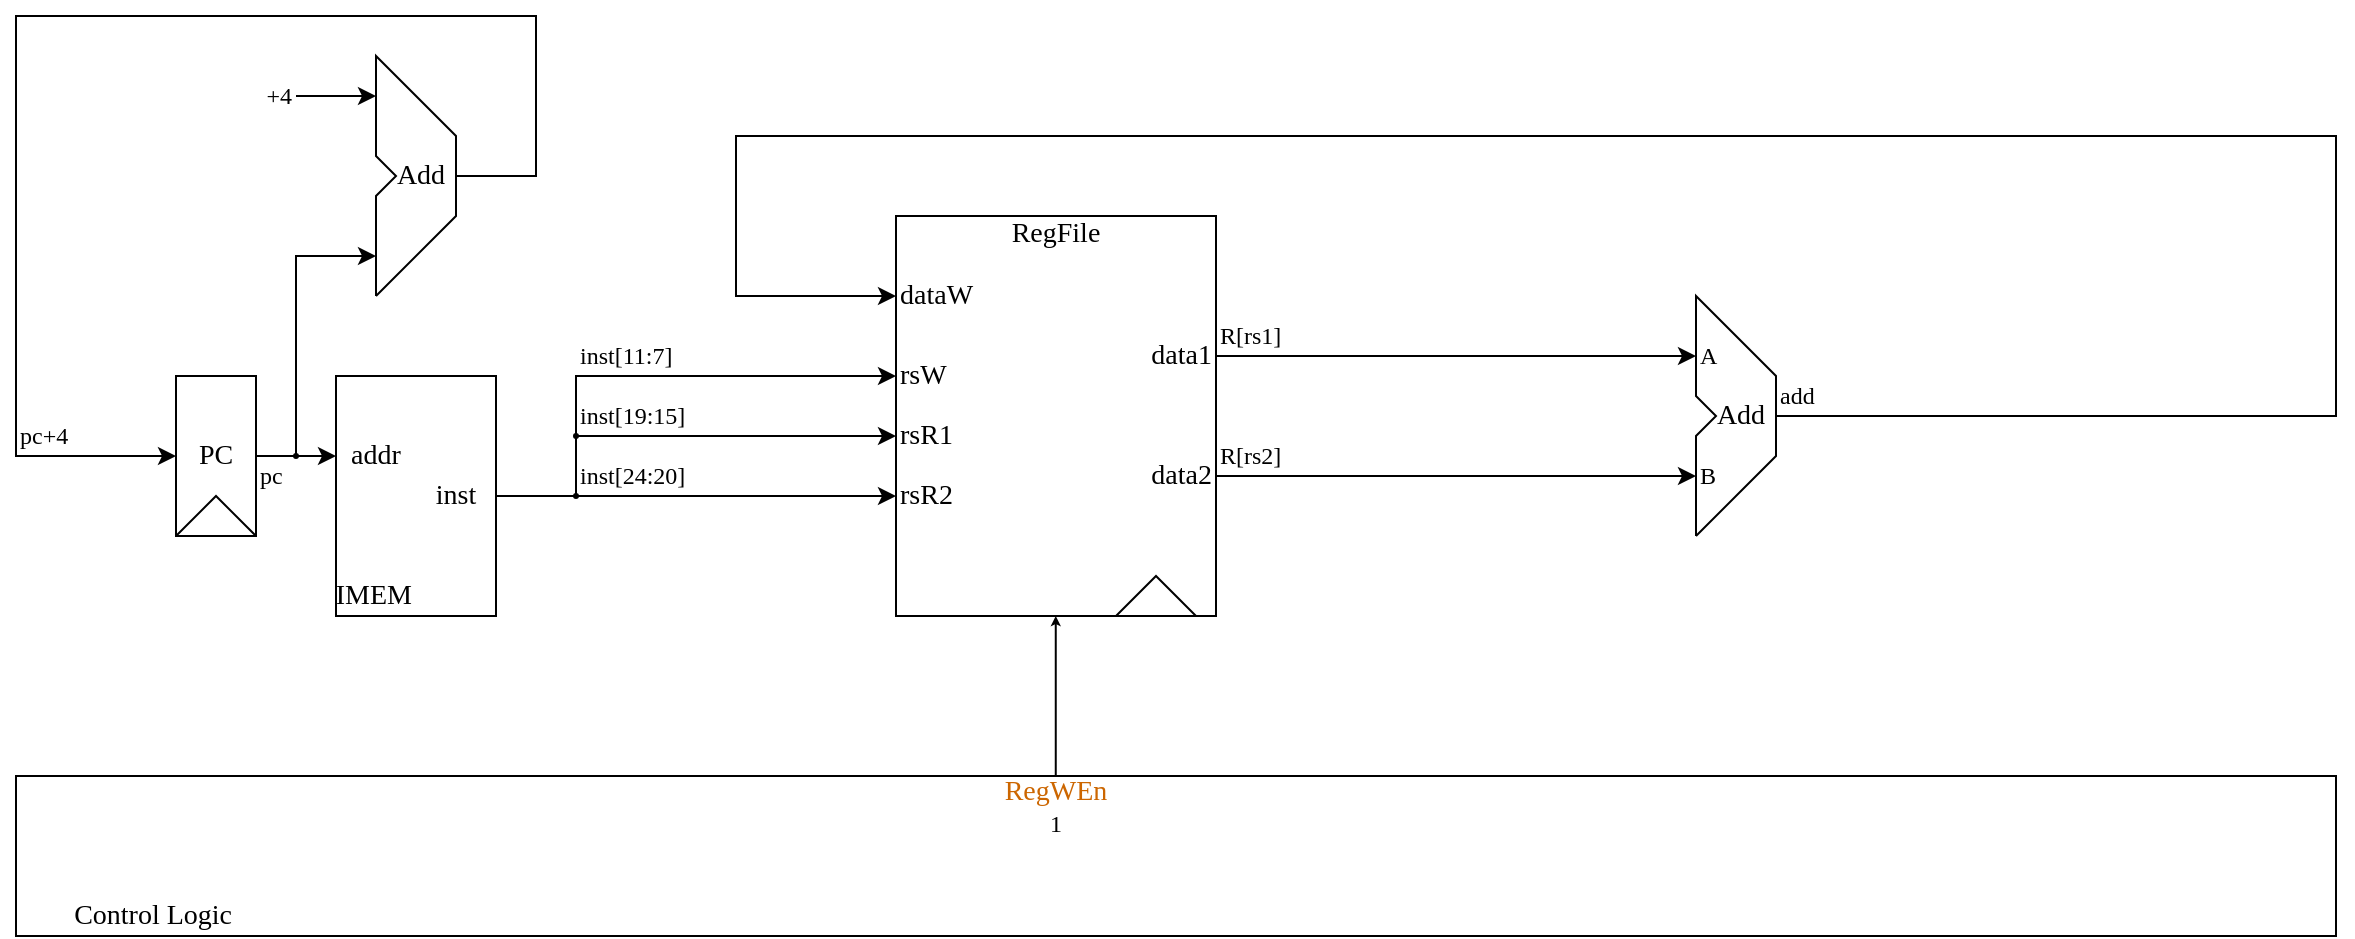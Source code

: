 <mxfile version="24.7.5">
  <diagram name="第 1 页" id="huckOj3Etd9BhcJPRhfS">
    <mxGraphModel dx="1282" dy="316" grid="1" gridSize="10" guides="1" tooltips="1" connect="1" arrows="1" fold="1" page="0" pageScale="1" pageWidth="827" pageHeight="1169" math="0" shadow="0">
      <root>
        <mxCell id="0" />
        <mxCell id="1" parent="0" />
        <mxCell id="O1hQJYMaAqLJGhxnyRPd-10" value="" style="group;fontFamily=Ubuntu mono;" parent="1" vertex="1" connectable="0">
          <mxGeometry x="-320" y="360" width="40" height="80" as="geometry" />
        </mxCell>
        <mxCell id="O1hQJYMaAqLJGhxnyRPd-11" value="&lt;font style=&quot;font-size: 14px;&quot;&gt;PC&lt;/font&gt;" style="rounded=0;whiteSpace=wrap;html=1;fontFamily=Ubuntu mono;" parent="O1hQJYMaAqLJGhxnyRPd-10" vertex="1">
          <mxGeometry width="40" height="80" as="geometry" />
        </mxCell>
        <mxCell id="O1hQJYMaAqLJGhxnyRPd-12" value="" style="endArrow=none;html=1;rounded=0;exitX=0;exitY=1;exitDx=0;exitDy=0;fontFamily=Ubuntu mono;" parent="O1hQJYMaAqLJGhxnyRPd-10" source="O1hQJYMaAqLJGhxnyRPd-11" edge="1">
          <mxGeometry width="50" height="50" relative="1" as="geometry">
            <mxPoint x="20" y="80" as="sourcePoint" />
            <mxPoint x="40" y="80" as="targetPoint" />
            <Array as="points">
              <mxPoint x="20" y="60" />
            </Array>
          </mxGeometry>
        </mxCell>
        <mxCell id="O1hQJYMaAqLJGhxnyRPd-26" value="" style="endArrow=classic;html=1;rounded=0;fontFamily=Ubuntu mono;entryX=0;entryY=0.5;entryDx=0;entryDy=0;" parent="1" target="O1hQJYMaAqLJGhxnyRPd-11" edge="1">
          <mxGeometry width="50" height="50" relative="1" as="geometry">
            <mxPoint x="-180" y="260" as="sourcePoint" />
            <mxPoint x="-140" y="260" as="targetPoint" />
            <Array as="points">
              <mxPoint x="-140" y="260" />
              <mxPoint x="-140" y="180" />
              <mxPoint x="-400" y="180" />
              <mxPoint x="-400" y="400" />
            </Array>
          </mxGeometry>
        </mxCell>
        <mxCell id="O1hQJYMaAqLJGhxnyRPd-27" value="" style="endArrow=classic;html=1;rounded=0;fontFamily=Ubuntu mono;" parent="1" edge="1">
          <mxGeometry width="50" height="50" relative="1" as="geometry">
            <mxPoint x="-260" y="220" as="sourcePoint" />
            <mxPoint x="-220" y="220" as="targetPoint" />
          </mxGeometry>
        </mxCell>
        <mxCell id="O1hQJYMaAqLJGhxnyRPd-28" value="" style="endArrow=classic;html=1;rounded=0;fontFamily=Ubuntu mono;startArrow=oval;startFill=1;startSize=2;" parent="1" edge="1">
          <mxGeometry width="50" height="50" relative="1" as="geometry">
            <mxPoint x="-260" y="400" as="sourcePoint" />
            <mxPoint x="-220" y="300" as="targetPoint" />
            <Array as="points">
              <mxPoint x="-260" y="300" />
            </Array>
          </mxGeometry>
        </mxCell>
        <mxCell id="O1hQJYMaAqLJGhxnyRPd-29" value="&lt;font style=&quot;font-size: 12px;&quot;&gt;+4&lt;/font&gt;" style="text;strokeColor=none;align=right;fillColor=none;html=1;verticalAlign=middle;whiteSpace=wrap;rounded=0;fontFamily=Ubuntu mono;fontSize=12;" parent="1" vertex="1">
          <mxGeometry x="-280" y="215" width="20" height="10" as="geometry" />
        </mxCell>
        <mxCell id="O1hQJYMaAqLJGhxnyRPd-37" style="edgeStyle=orthogonalEdgeStyle;rounded=0;orthogonalLoop=1;jettySize=auto;html=1;entryX=0;entryY=0.5;entryDx=0;entryDy=0;fontFamily=Ubuntu mono;" parent="1" source="O1hQJYMaAqLJGhxnyRPd-11" target="O1hQJYMaAqLJGhxnyRPd-34" edge="1">
          <mxGeometry relative="1" as="geometry" />
        </mxCell>
        <mxCell id="O1hQJYMaAqLJGhxnyRPd-40" value="" style="endArrow=classic;html=1;rounded=0;entryX=0;entryY=0.5;entryDx=0;entryDy=0;fontFamily=Ubuntu mono;" parent="1" target="O1hQJYMaAqLJGhxnyRPd-21" edge="1">
          <mxGeometry width="50" height="50" relative="1" as="geometry">
            <mxPoint x="-160" y="420" as="sourcePoint" />
            <mxPoint x="-110" y="370" as="targetPoint" />
          </mxGeometry>
        </mxCell>
        <mxCell id="O1hQJYMaAqLJGhxnyRPd-41" value="" style="endArrow=classic;html=1;rounded=0;entryX=0;entryY=0.5;entryDx=0;entryDy=0;startArrow=oval;startFill=1;startSize=2;fontFamily=Ubuntu mono;" parent="1" target="O1hQJYMaAqLJGhxnyRPd-15" edge="1">
          <mxGeometry width="50" height="50" relative="1" as="geometry">
            <mxPoint x="-120" y="390" as="sourcePoint" />
            <mxPoint x="-120" y="360" as="targetPoint" />
            <Array as="points">
              <mxPoint x="-120" y="360" />
            </Array>
          </mxGeometry>
        </mxCell>
        <mxCell id="O1hQJYMaAqLJGhxnyRPd-42" value="" style="endArrow=classic;html=1;rounded=0;entryX=0;entryY=0.5;entryDx=0;entryDy=0;endSize=6;startSize=2;startArrow=oval;startFill=1;fontFamily=Ubuntu mono;" parent="1" target="O1hQJYMaAqLJGhxnyRPd-16" edge="1">
          <mxGeometry width="50" height="50" relative="1" as="geometry">
            <mxPoint x="-120" y="420" as="sourcePoint" />
            <mxPoint x="-70" y="340" as="targetPoint" />
            <Array as="points">
              <mxPoint x="-120" y="390" />
            </Array>
          </mxGeometry>
        </mxCell>
        <mxCell id="O1hQJYMaAqLJGhxnyRPd-46" style="edgeStyle=orthogonalEdgeStyle;rounded=0;orthogonalLoop=1;jettySize=auto;html=1;entryX=0;entryY=0.5;entryDx=0;entryDy=0;fontFamily=Ubuntu mono;" parent="1" source="O1hQJYMaAqLJGhxnyRPd-19" target="O1hQJYMaAqLJGhxnyRPd-43" edge="1">
          <mxGeometry relative="1" as="geometry" />
        </mxCell>
        <mxCell id="O1hQJYMaAqLJGhxnyRPd-47" style="edgeStyle=orthogonalEdgeStyle;rounded=0;orthogonalLoop=1;jettySize=auto;html=1;entryX=0;entryY=0.5;entryDx=0;entryDy=0;fontFamily=Ubuntu mono;" parent="1" source="O1hQJYMaAqLJGhxnyRPd-20" target="O1hQJYMaAqLJGhxnyRPd-45" edge="1">
          <mxGeometry relative="1" as="geometry" />
        </mxCell>
        <mxCell id="O1hQJYMaAqLJGhxnyRPd-49" value="" style="endArrow=classic;html=1;rounded=0;entryX=0;entryY=0.5;entryDx=0;entryDy=0;fontFamily=Ubuntu mono;" parent="1" target="O1hQJYMaAqLJGhxnyRPd-14" edge="1">
          <mxGeometry width="50" height="50" relative="1" as="geometry">
            <mxPoint x="480" y="380" as="sourcePoint" />
            <mxPoint x="20" y="320" as="targetPoint" />
            <Array as="points">
              <mxPoint x="760" y="380" />
              <mxPoint x="760" y="240" />
              <mxPoint x="-40" y="240" />
              <mxPoint x="-40" y="320" />
            </Array>
          </mxGeometry>
        </mxCell>
        <mxCell id="O1hQJYMaAqLJGhxnyRPd-50" value="" style="group;fontFamily=Ubuntu mono;" parent="1" vertex="1" connectable="0">
          <mxGeometry x="440" y="320" width="40" height="120" as="geometry" />
        </mxCell>
        <mxCell id="O1hQJYMaAqLJGhxnyRPd-1" value="" style="shape=parallelogram;perimeter=parallelogramPerimeter;whiteSpace=wrap;html=1;fixedSize=1;direction=south;size=40;strokeColor=none;portConstraintRotation=0;noLabel=0;fixedWidth=0;autosize=0;comic=0;treeMoving=0;fontFamily=Ubuntu mono;" parent="O1hQJYMaAqLJGhxnyRPd-50" vertex="1">
          <mxGeometry width="40" height="80" as="geometry" />
        </mxCell>
        <mxCell id="O1hQJYMaAqLJGhxnyRPd-2" value="" style="shape=parallelogram;perimeter=parallelogramPerimeter;whiteSpace=wrap;html=1;fixedSize=1;direction=south;size=40;rotation=-180;flipV=1;strokeColor=none;fontFamily=Ubuntu mono;" parent="O1hQJYMaAqLJGhxnyRPd-50" vertex="1">
          <mxGeometry y="40" width="40" height="80" as="geometry" />
        </mxCell>
        <mxCell id="O1hQJYMaAqLJGhxnyRPd-3" value="" style="endArrow=none;html=1;rounded=0;fontFamily=Ubuntu mono;" parent="O1hQJYMaAqLJGhxnyRPd-50" edge="1">
          <mxGeometry width="50" height="50" relative="1" as="geometry">
            <mxPoint y="120" as="sourcePoint" />
            <mxPoint y="120" as="targetPoint" />
            <Array as="points">
              <mxPoint x="40" y="80" />
              <mxPoint x="40" y="40" />
              <mxPoint />
              <mxPoint y="50" />
              <mxPoint x="10" y="60" />
              <mxPoint y="70" />
            </Array>
          </mxGeometry>
        </mxCell>
        <mxCell id="O1hQJYMaAqLJGhxnyRPd-4" value="&lt;font style=&quot;font-size: 14px;&quot;&gt;Add&lt;/font&gt;" style="text;strokeColor=none;align=center;fillColor=none;html=1;verticalAlign=middle;whiteSpace=wrap;rounded=0;fontFamily=Ubuntu mono;" parent="O1hQJYMaAqLJGhxnyRPd-50" vertex="1">
          <mxGeometry x="10" y="55" width="25" height="10" as="geometry" />
        </mxCell>
        <mxCell id="O1hQJYMaAqLJGhxnyRPd-43" value="&lt;font&gt;A&lt;/font&gt;" style="text;strokeColor=none;align=left;fillColor=none;html=1;verticalAlign=middle;whiteSpace=wrap;rounded=0;fontFamily=Ubuntu mono;" parent="O1hQJYMaAqLJGhxnyRPd-50" vertex="1">
          <mxGeometry y="25" width="10" height="10" as="geometry" />
        </mxCell>
        <mxCell id="O1hQJYMaAqLJGhxnyRPd-45" value="&lt;font&gt;B&lt;/font&gt;" style="text;strokeColor=none;align=left;fillColor=none;html=1;verticalAlign=middle;whiteSpace=wrap;rounded=0;fontFamily=Ubuntu mono;" parent="O1hQJYMaAqLJGhxnyRPd-50" vertex="1">
          <mxGeometry y="85" width="10" height="10" as="geometry" />
        </mxCell>
        <mxCell id="O1hQJYMaAqLJGhxnyRPd-51" value="" style="group" parent="1" vertex="1" connectable="0">
          <mxGeometry x="-220" y="200" width="45" height="120" as="geometry" />
        </mxCell>
        <mxCell id="O1hQJYMaAqLJGhxnyRPd-22" value="" style="shape=parallelogram;perimeter=parallelogramPerimeter;whiteSpace=wrap;html=1;fixedSize=1;direction=south;size=40;strokeColor=none;portConstraintRotation=0;noLabel=0;fixedWidth=0;autosize=0;comic=0;treeMoving=0;fontFamily=Ubuntu mono;" parent="O1hQJYMaAqLJGhxnyRPd-51" vertex="1">
          <mxGeometry width="40" height="80" as="geometry" />
        </mxCell>
        <mxCell id="O1hQJYMaAqLJGhxnyRPd-23" value="" style="shape=parallelogram;perimeter=parallelogramPerimeter;whiteSpace=wrap;html=1;fixedSize=1;direction=south;size=40;rotation=-180;flipV=1;strokeColor=none;fontFamily=Ubuntu mono;" parent="O1hQJYMaAqLJGhxnyRPd-51" vertex="1">
          <mxGeometry y="40" width="40" height="80" as="geometry" />
        </mxCell>
        <mxCell id="O1hQJYMaAqLJGhxnyRPd-24" value="" style="endArrow=none;html=1;rounded=0;fontFamily=Ubuntu mono;" parent="O1hQJYMaAqLJGhxnyRPd-51" edge="1">
          <mxGeometry width="50" height="50" relative="1" as="geometry">
            <mxPoint y="120" as="sourcePoint" />
            <mxPoint y="120" as="targetPoint" />
            <Array as="points">
              <mxPoint x="40" y="80" />
              <mxPoint x="40" y="40" />
              <mxPoint />
              <mxPoint y="50" />
              <mxPoint x="10" y="60" />
              <mxPoint y="70" />
            </Array>
          </mxGeometry>
        </mxCell>
        <mxCell id="tjF5efUnfQFCFv-bsqrq-3" value="&lt;font style=&quot;font-size: 14px;&quot;&gt;Add&lt;/font&gt;" style="text;strokeColor=none;align=center;fillColor=none;html=1;verticalAlign=middle;whiteSpace=wrap;rounded=0;fontFamily=Ubuntu mono;" vertex="1" parent="O1hQJYMaAqLJGhxnyRPd-51">
          <mxGeometry x="10" y="55" width="25" height="10" as="geometry" />
        </mxCell>
        <mxCell id="O1hQJYMaAqLJGhxnyRPd-52" value="&lt;font style=&quot;font-size: 12px;&quot; face=&quot;Ubuntu mono&quot;&gt;inst[11:7]&lt;/font&gt;" style="text;strokeColor=none;align=left;fillColor=none;html=1;verticalAlign=middle;whiteSpace=wrap;rounded=0;fontSize=12;" parent="1" vertex="1">
          <mxGeometry x="-120" y="345" width="70" height="10" as="geometry" />
        </mxCell>
        <mxCell id="O1hQJYMaAqLJGhxnyRPd-53" value="&lt;font style=&quot;font-size: 12px;&quot; face=&quot;Ubuntu mono&quot;&gt;inst[19:15]&lt;/font&gt;" style="text;strokeColor=none;align=left;fillColor=none;html=1;verticalAlign=middle;whiteSpace=wrap;rounded=0;fontSize=12;" parent="1" vertex="1">
          <mxGeometry x="-120" y="375" width="70" height="10" as="geometry" />
        </mxCell>
        <mxCell id="O1hQJYMaAqLJGhxnyRPd-54" value="&lt;font style=&quot;font-size: 12px;&quot; face=&quot;Ubuntu mono&quot;&gt;pc&lt;/font&gt;" style="text;strokeColor=none;align=left;fillColor=none;html=1;verticalAlign=middle;whiteSpace=wrap;rounded=0;fontSize=12;" parent="1" vertex="1">
          <mxGeometry x="-280" y="405" width="20" height="10" as="geometry" />
        </mxCell>
        <mxCell id="O1hQJYMaAqLJGhxnyRPd-55" value="&lt;font style=&quot;font-size: 12px;&quot; face=&quot;Ubuntu mono&quot;&gt;R[rs1]&lt;/font&gt;" style="text;strokeColor=none;align=left;fillColor=none;html=1;verticalAlign=middle;whiteSpace=wrap;rounded=0;fontSize=12;" parent="1" vertex="1">
          <mxGeometry x="200" y="335" width="40" height="10" as="geometry" />
        </mxCell>
        <mxCell id="O1hQJYMaAqLJGhxnyRPd-56" value="&lt;font style=&quot;font-size: 12px;&quot; face=&quot;Ubuntu mono&quot;&gt;R[rs2]&lt;/font&gt;" style="text;strokeColor=none;align=left;fillColor=none;html=1;verticalAlign=middle;whiteSpace=wrap;rounded=0;fontSize=12;" parent="1" vertex="1">
          <mxGeometry x="200" y="395" width="40" height="10" as="geometry" />
        </mxCell>
        <mxCell id="O1hQJYMaAqLJGhxnyRPd-57" value="&lt;font style=&quot;font-size: 12px;&quot; face=&quot;Ubuntu mono&quot;&gt;pc+4&lt;/font&gt;" style="text;strokeColor=none;align=left;fillColor=none;html=1;verticalAlign=middle;whiteSpace=wrap;rounded=0;fontSize=12;" parent="1" vertex="1">
          <mxGeometry x="-400" y="385" width="30" height="10" as="geometry" />
        </mxCell>
        <mxCell id="O1hQJYMaAqLJGhxnyRPd-58" value="&lt;font style=&quot;font-size: 12px;&quot; face=&quot;Ubuntu mono&quot;&gt;add&lt;/font&gt;" style="text;strokeColor=none;align=left;fillColor=none;html=1;verticalAlign=middle;whiteSpace=wrap;rounded=0;fontSize=12;" parent="1" vertex="1">
          <mxGeometry x="480" y="365" width="20" height="10" as="geometry" />
        </mxCell>
        <mxCell id="O1hQJYMaAqLJGhxnyRPd-59" value="&lt;font style=&quot;font-size: 12px;&quot; face=&quot;Ubuntu mono&quot;&gt;inst[24:20]&lt;/font&gt;" style="text;strokeColor=none;align=left;fillColor=none;html=1;verticalAlign=middle;whiteSpace=wrap;rounded=0;fontSize=12;" parent="1" vertex="1">
          <mxGeometry x="-120" y="405" width="70" height="10" as="geometry" />
        </mxCell>
        <mxCell id="tjF5efUnfQFCFv-bsqrq-1" value="&lt;font style=&quot;font-size: 14px;&quot; face=&quot;Ubuntu mono&quot;&gt;Control Logic&lt;/font&gt;" style="rounded=0;whiteSpace=wrap;html=1;align=right;labelPosition=left;verticalLabelPosition=bottom;verticalAlign=top;spacingTop=-25;spacingRight=-110;" vertex="1" parent="1">
          <mxGeometry x="-400" y="560" width="1160" height="80" as="geometry" />
        </mxCell>
        <mxCell id="tjF5efUnfQFCFv-bsqrq-2" value="" style="endArrow=classic;html=1;rounded=0;entryX=0.25;entryY=1;entryDx=0;entryDy=0;startSize=6;endSize=2;" edge="1" parent="1">
          <mxGeometry width="50" height="50" relative="1" as="geometry">
            <mxPoint x="119.88" y="560" as="sourcePoint" />
            <mxPoint x="119.88" y="480" as="targetPoint" />
          </mxGeometry>
        </mxCell>
        <mxCell id="O1hQJYMaAqLJGhxnyRPd-17" value="&lt;font style=&quot;font-size: 14px;&quot; color=&quot;#cc6600&quot;&gt;RegWEn&lt;/font&gt;&lt;div style=&quot;&quot;&gt;&lt;font style=&quot;font-size: 12px;&quot;&gt;1&lt;/font&gt;&lt;/div&gt;" style="text;strokeColor=none;align=center;fillColor=none;html=1;verticalAlign=middle;whiteSpace=wrap;rounded=0;fontFamily=Ubuntu mono;" parent="1" vertex="1">
          <mxGeometry x="95" y="560" width="50" height="30" as="geometry" />
        </mxCell>
        <mxCell id="O1hQJYMaAqLJGhxnyRPd-13" value="&lt;font style=&quot;font-size: 14px;&quot;&gt;RegFile&lt;/font&gt;" style="rounded=0;whiteSpace=wrap;html=1;labelPosition=center;verticalLabelPosition=top;align=center;verticalAlign=bottom;spacingTop=0;spacingBottom=-20;fontFamily=Ubuntu mono;" parent="1" vertex="1">
          <mxGeometry x="40" y="280" width="160" height="200" as="geometry" />
        </mxCell>
        <mxCell id="O1hQJYMaAqLJGhxnyRPd-14" value="dataW" style="text;strokeColor=none;align=left;fillColor=none;html=1;verticalAlign=middle;whiteSpace=wrap;rounded=0;fontFamily=Ubuntu mono;fontSize=14;" parent="1" vertex="1">
          <mxGeometry x="40" y="315" width="40" height="10" as="geometry" />
        </mxCell>
        <mxCell id="O1hQJYMaAqLJGhxnyRPd-15" value="rsW" style="text;strokeColor=none;align=left;fillColor=none;html=1;verticalAlign=middle;whiteSpace=wrap;rounded=0;fontFamily=Ubuntu mono;fontSize=14;" parent="1" vertex="1">
          <mxGeometry x="40" y="355" width="30" height="10" as="geometry" />
        </mxCell>
        <mxCell id="O1hQJYMaAqLJGhxnyRPd-16" value="rsR1" style="text;strokeColor=none;align=left;fillColor=none;html=1;verticalAlign=middle;whiteSpace=wrap;rounded=0;fontFamily=Ubuntu mono;fontSize=14;" parent="1" vertex="1">
          <mxGeometry x="40" y="385" width="30" height="10" as="geometry" />
        </mxCell>
        <mxCell id="O1hQJYMaAqLJGhxnyRPd-18" value="" style="endArrow=none;html=1;rounded=0;fontFamily=Ubuntu mono;" parent="1" edge="1">
          <mxGeometry width="50" height="50" relative="1" as="geometry">
            <mxPoint x="150" y="480" as="sourcePoint" />
            <mxPoint x="190" y="480" as="targetPoint" />
            <Array as="points">
              <mxPoint x="170" y="460" />
            </Array>
          </mxGeometry>
        </mxCell>
        <mxCell id="O1hQJYMaAqLJGhxnyRPd-19" value="data1" style="text;strokeColor=none;align=right;fillColor=none;html=1;verticalAlign=middle;whiteSpace=wrap;rounded=0;fontFamily=Ubuntu mono;fontSize=14;" parent="1" vertex="1">
          <mxGeometry x="160" y="345" width="40" height="10" as="geometry" />
        </mxCell>
        <mxCell id="O1hQJYMaAqLJGhxnyRPd-20" value="data2" style="text;strokeColor=none;align=right;fillColor=none;html=1;verticalAlign=middle;whiteSpace=wrap;rounded=0;fontFamily=Ubuntu mono;fontSize=14;" parent="1" vertex="1">
          <mxGeometry x="160" y="405" width="40" height="10" as="geometry" />
        </mxCell>
        <mxCell id="O1hQJYMaAqLJGhxnyRPd-21" value="rsR2" style="text;strokeColor=none;align=left;fillColor=none;html=1;verticalAlign=middle;whiteSpace=wrap;rounded=0;fontFamily=Ubuntu mono;fontSize=14;" parent="1" vertex="1">
          <mxGeometry x="40" y="415" width="30" height="10" as="geometry" />
        </mxCell>
        <mxCell id="tjF5efUnfQFCFv-bsqrq-4" value="" style="group" vertex="1" connectable="0" parent="1">
          <mxGeometry x="-240" y="360" width="80" height="120" as="geometry" />
        </mxCell>
        <mxCell id="O1hQJYMaAqLJGhxnyRPd-33" value="&lt;font style=&quot;font-size: 14px;&quot;&gt;IMEM&lt;/font&gt;" style="rounded=0;whiteSpace=wrap;html=1;labelPosition=left;verticalLabelPosition=bottom;align=right;verticalAlign=top;spacingTop=-25;spacingBottom=0;spacingRight=-40;spacingLeft=0;fontFamily=Ubuntu mono;" parent="tjF5efUnfQFCFv-bsqrq-4" vertex="1">
          <mxGeometry width="80" height="120" as="geometry" />
        </mxCell>
        <mxCell id="O1hQJYMaAqLJGhxnyRPd-34" value="&lt;font style=&quot;font-size: 14px;&quot;&gt;addr&lt;/font&gt;" style="text;strokeColor=none;align=center;fillColor=none;html=1;verticalAlign=middle;whiteSpace=wrap;rounded=0;fontFamily=Ubuntu mono;fontSize=14;" parent="tjF5efUnfQFCFv-bsqrq-4" vertex="1">
          <mxGeometry y="35" width="40" height="10" as="geometry" />
        </mxCell>
        <mxCell id="O1hQJYMaAqLJGhxnyRPd-35" value="&lt;font style=&quot;font-size: 14px;&quot;&gt;inst&lt;/font&gt;" style="text;strokeColor=none;align=center;fillColor=none;html=1;verticalAlign=middle;whiteSpace=wrap;rounded=0;fontFamily=Ubuntu mono;fontSize=14;" parent="tjF5efUnfQFCFv-bsqrq-4" vertex="1">
          <mxGeometry x="40" y="55" width="40" height="10" as="geometry" />
        </mxCell>
      </root>
    </mxGraphModel>
  </diagram>
</mxfile>
